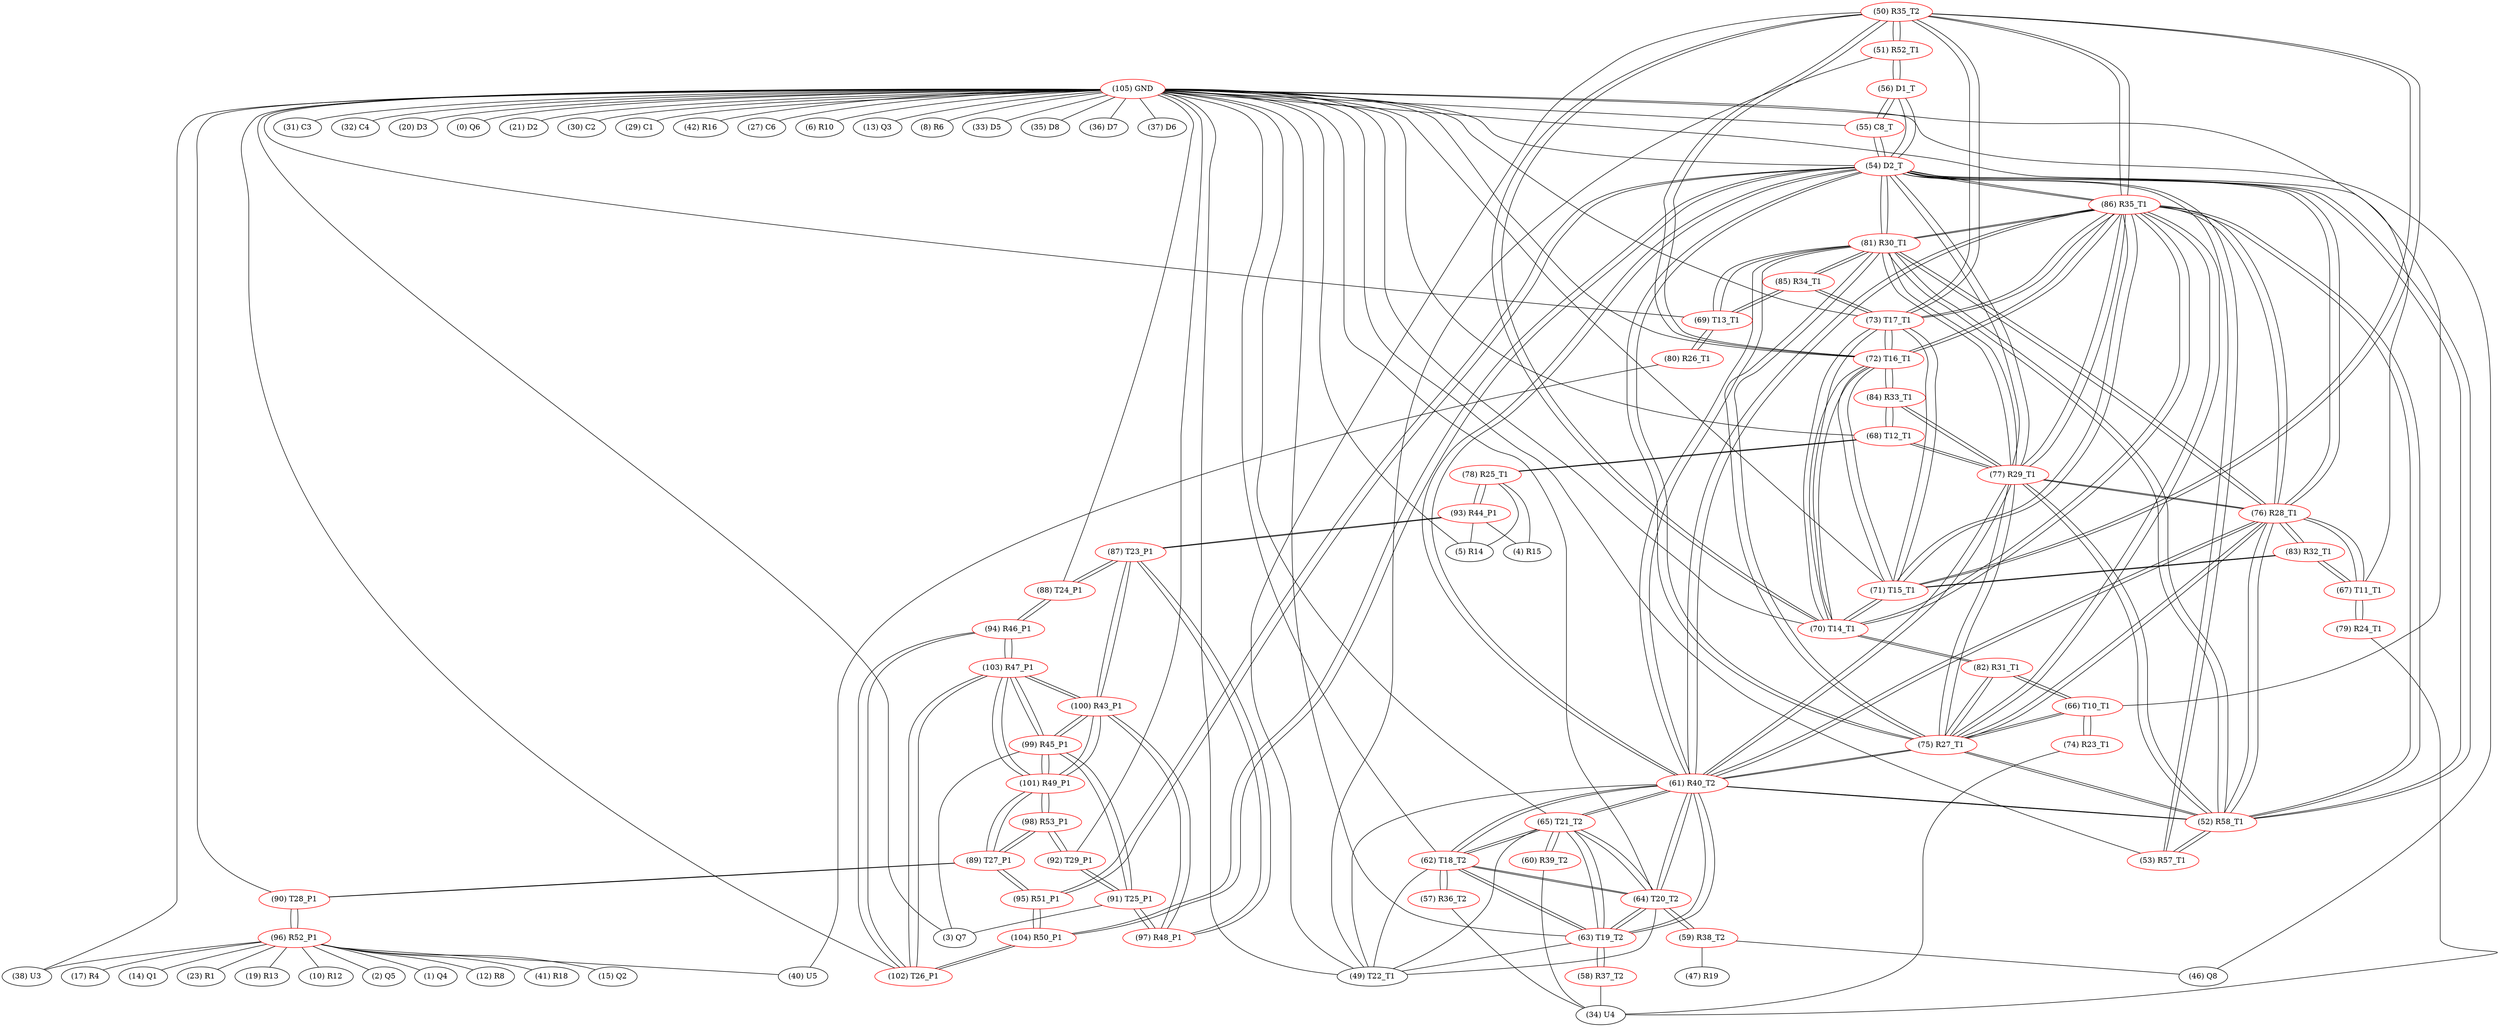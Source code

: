 graph {
	50 [label="(50) R35_T2" color=red]
	51 [label="(51) R52_T1"]
	49 [label="(49) T22_T1"]
	70 [label="(70) T14_T1"]
	71 [label="(71) T15_T1"]
	73 [label="(73) T17_T1"]
	72 [label="(72) T16_T1"]
	86 [label="(86) R35_T1"]
	51 [label="(51) R52_T1" color=red]
	56 [label="(56) D1_T"]
	50 [label="(50) R35_T2"]
	49 [label="(49) T22_T1"]
	52 [label="(52) R58_T1" color=red]
	54 [label="(54) D2_T"]
	61 [label="(61) R40_T2"]
	75 [label="(75) R27_T1"]
	76 [label="(76) R28_T1"]
	77 [label="(77) R29_T1"]
	81 [label="(81) R30_T1"]
	86 [label="(86) R35_T1"]
	53 [label="(53) R57_T1"]
	53 [label="(53) R57_T1" color=red]
	54 [label="(54) D2_T"]
	52 [label="(52) R58_T1"]
	54 [label="(54) D2_T" color=red]
	52 [label="(52) R58_T1"]
	61 [label="(61) R40_T2"]
	75 [label="(75) R27_T1"]
	76 [label="(76) R28_T1"]
	77 [label="(77) R29_T1"]
	81 [label="(81) R30_T1"]
	86 [label="(86) R35_T1"]
	56 [label="(56) D1_T"]
	55 [label="(55) C8_T"]
	53 [label="(53) R57_T1"]
	95 [label="(95) R51_P1"]
	104 [label="(104) R50_P1"]
	55 [label="(55) C8_T" color=red]
	56 [label="(56) D1_T"]
	54 [label="(54) D2_T"]
	56 [label="(56) D1_T" color=red]
	54 [label="(54) D2_T"]
	55 [label="(55) C8_T"]
	51 [label="(51) R52_T1"]
	57 [label="(57) R36_T2" color=red]
	34 [label="(34) U4"]
	62 [label="(62) T18_T2"]
	58 [label="(58) R37_T2" color=red]
	34 [label="(34) U4"]
	63 [label="(63) T19_T2"]
	59 [label="(59) R38_T2" color=red]
	46 [label="(46) Q8"]
	47 [label="(47) R19"]
	64 [label="(64) T20_T2"]
	60 [label="(60) R39_T2" color=red]
	34 [label="(34) U4"]
	65 [label="(65) T21_T2"]
	61 [label="(61) R40_T2" color=red]
	54 [label="(54) D2_T"]
	52 [label="(52) R58_T1"]
	75 [label="(75) R27_T1"]
	76 [label="(76) R28_T1"]
	77 [label="(77) R29_T1"]
	81 [label="(81) R30_T1"]
	86 [label="(86) R35_T1"]
	64 [label="(64) T20_T2"]
	65 [label="(65) T21_T2"]
	63 [label="(63) T19_T2"]
	49 [label="(49) T22_T1"]
	62 [label="(62) T18_T2"]
	62 [label="(62) T18_T2" color=red]
	64 [label="(64) T20_T2"]
	65 [label="(65) T21_T2"]
	63 [label="(63) T19_T2"]
	61 [label="(61) R40_T2"]
	49 [label="(49) T22_T1"]
	57 [label="(57) R36_T2"]
	63 [label="(63) T19_T2" color=red]
	64 [label="(64) T20_T2"]
	65 [label="(65) T21_T2"]
	61 [label="(61) R40_T2"]
	49 [label="(49) T22_T1"]
	62 [label="(62) T18_T2"]
	58 [label="(58) R37_T2"]
	64 [label="(64) T20_T2" color=red]
	65 [label="(65) T21_T2"]
	63 [label="(63) T19_T2"]
	61 [label="(61) R40_T2"]
	49 [label="(49) T22_T1"]
	62 [label="(62) T18_T2"]
	59 [label="(59) R38_T2"]
	65 [label="(65) T21_T2" color=red]
	64 [label="(64) T20_T2"]
	63 [label="(63) T19_T2"]
	61 [label="(61) R40_T2"]
	49 [label="(49) T22_T1"]
	62 [label="(62) T18_T2"]
	60 [label="(60) R39_T2"]
	66 [label="(66) T10_T1" color=red]
	74 [label="(74) R23_T1"]
	82 [label="(82) R31_T1"]
	75 [label="(75) R27_T1"]
	67 [label="(67) T11_T1" color=red]
	79 [label="(79) R24_T1"]
	83 [label="(83) R32_T1"]
	76 [label="(76) R28_T1"]
	68 [label="(68) T12_T1" color=red]
	84 [label="(84) R33_T1"]
	77 [label="(77) R29_T1"]
	78 [label="(78) R25_T1"]
	69 [label="(69) T13_T1" color=red]
	85 [label="(85) R34_T1"]
	81 [label="(81) R30_T1"]
	80 [label="(80) R26_T1"]
	70 [label="(70) T14_T1" color=red]
	71 [label="(71) T15_T1"]
	73 [label="(73) T17_T1"]
	72 [label="(72) T16_T1"]
	86 [label="(86) R35_T1"]
	50 [label="(50) R35_T2"]
	82 [label="(82) R31_T1"]
	71 [label="(71) T15_T1" color=red]
	70 [label="(70) T14_T1"]
	73 [label="(73) T17_T1"]
	72 [label="(72) T16_T1"]
	86 [label="(86) R35_T1"]
	50 [label="(50) R35_T2"]
	83 [label="(83) R32_T1"]
	72 [label="(72) T16_T1" color=red]
	70 [label="(70) T14_T1"]
	71 [label="(71) T15_T1"]
	73 [label="(73) T17_T1"]
	86 [label="(86) R35_T1"]
	50 [label="(50) R35_T2"]
	84 [label="(84) R33_T1"]
	73 [label="(73) T17_T1" color=red]
	70 [label="(70) T14_T1"]
	71 [label="(71) T15_T1"]
	72 [label="(72) T16_T1"]
	86 [label="(86) R35_T1"]
	50 [label="(50) R35_T2"]
	85 [label="(85) R34_T1"]
	74 [label="(74) R23_T1" color=red]
	34 [label="(34) U4"]
	66 [label="(66) T10_T1"]
	75 [label="(75) R27_T1" color=red]
	54 [label="(54) D2_T"]
	52 [label="(52) R58_T1"]
	61 [label="(61) R40_T2"]
	76 [label="(76) R28_T1"]
	77 [label="(77) R29_T1"]
	81 [label="(81) R30_T1"]
	86 [label="(86) R35_T1"]
	82 [label="(82) R31_T1"]
	66 [label="(66) T10_T1"]
	76 [label="(76) R28_T1" color=red]
	54 [label="(54) D2_T"]
	52 [label="(52) R58_T1"]
	61 [label="(61) R40_T2"]
	75 [label="(75) R27_T1"]
	77 [label="(77) R29_T1"]
	81 [label="(81) R30_T1"]
	86 [label="(86) R35_T1"]
	83 [label="(83) R32_T1"]
	67 [label="(67) T11_T1"]
	77 [label="(77) R29_T1" color=red]
	54 [label="(54) D2_T"]
	52 [label="(52) R58_T1"]
	61 [label="(61) R40_T2"]
	75 [label="(75) R27_T1"]
	76 [label="(76) R28_T1"]
	81 [label="(81) R30_T1"]
	86 [label="(86) R35_T1"]
	84 [label="(84) R33_T1"]
	68 [label="(68) T12_T1"]
	78 [label="(78) R25_T1" color=red]
	93 [label="(93) R44_P1"]
	4 [label="(4) R15"]
	5 [label="(5) R14"]
	68 [label="(68) T12_T1"]
	79 [label="(79) R24_T1" color=red]
	34 [label="(34) U4"]
	67 [label="(67) T11_T1"]
	80 [label="(80) R26_T1" color=red]
	40 [label="(40) U5"]
	69 [label="(69) T13_T1"]
	81 [label="(81) R30_T1" color=red]
	54 [label="(54) D2_T"]
	52 [label="(52) R58_T1"]
	61 [label="(61) R40_T2"]
	75 [label="(75) R27_T1"]
	76 [label="(76) R28_T1"]
	77 [label="(77) R29_T1"]
	86 [label="(86) R35_T1"]
	69 [label="(69) T13_T1"]
	85 [label="(85) R34_T1"]
	82 [label="(82) R31_T1" color=red]
	75 [label="(75) R27_T1"]
	66 [label="(66) T10_T1"]
	70 [label="(70) T14_T1"]
	83 [label="(83) R32_T1" color=red]
	71 [label="(71) T15_T1"]
	67 [label="(67) T11_T1"]
	76 [label="(76) R28_T1"]
	84 [label="(84) R33_T1" color=red]
	72 [label="(72) T16_T1"]
	77 [label="(77) R29_T1"]
	68 [label="(68) T12_T1"]
	85 [label="(85) R34_T1" color=red]
	73 [label="(73) T17_T1"]
	69 [label="(69) T13_T1"]
	81 [label="(81) R30_T1"]
	86 [label="(86) R35_T1" color=red]
	54 [label="(54) D2_T"]
	52 [label="(52) R58_T1"]
	61 [label="(61) R40_T2"]
	75 [label="(75) R27_T1"]
	76 [label="(76) R28_T1"]
	77 [label="(77) R29_T1"]
	81 [label="(81) R30_T1"]
	70 [label="(70) T14_T1"]
	71 [label="(71) T15_T1"]
	73 [label="(73) T17_T1"]
	72 [label="(72) T16_T1"]
	50 [label="(50) R35_T2"]
	87 [label="(87) T23_P1" color=red]
	97 [label="(97) R48_P1"]
	100 [label="(100) R43_P1"]
	88 [label="(88) T24_P1"]
	93 [label="(93) R44_P1"]
	88 [label="(88) T24_P1" color=red]
	94 [label="(94) R46_P1"]
	87 [label="(87) T23_P1"]
	89 [label="(89) T27_P1" color=red]
	95 [label="(95) R51_P1"]
	90 [label="(90) T28_P1"]
	98 [label="(98) R53_P1"]
	101 [label="(101) R49_P1"]
	90 [label="(90) T28_P1" color=red]
	96 [label="(96) R52_P1"]
	89 [label="(89) T27_P1"]
	91 [label="(91) T25_P1" color=red]
	92 [label="(92) T29_P1"]
	97 [label="(97) R48_P1"]
	99 [label="(99) R45_P1"]
	3 [label="(3) Q7"]
	92 [label="(92) T29_P1" color=red]
	91 [label="(91) T25_P1"]
	98 [label="(98) R53_P1"]
	93 [label="(93) R44_P1" color=red]
	4 [label="(4) R15"]
	5 [label="(5) R14"]
	78 [label="(78) R25_T1"]
	87 [label="(87) T23_P1"]
	94 [label="(94) R46_P1" color=red]
	102 [label="(102) T26_P1"]
	103 [label="(103) R47_P1"]
	88 [label="(88) T24_P1"]
	95 [label="(95) R51_P1" color=red]
	89 [label="(89) T27_P1"]
	104 [label="(104) R50_P1"]
	54 [label="(54) D2_T"]
	96 [label="(96) R52_P1" color=red]
	2 [label="(2) Q5"]
	1 [label="(1) Q4"]
	12 [label="(12) R8"]
	41 [label="(41) R18"]
	40 [label="(40) U5"]
	38 [label="(38) U3"]
	15 [label="(15) Q2"]
	17 [label="(17) R4"]
	14 [label="(14) Q1"]
	23 [label="(23) R1"]
	19 [label="(19) R13"]
	10 [label="(10) R12"]
	90 [label="(90) T28_P1"]
	97 [label="(97) R48_P1" color=red]
	91 [label="(91) T25_P1"]
	87 [label="(87) T23_P1"]
	100 [label="(100) R43_P1"]
	98 [label="(98) R53_P1" color=red]
	92 [label="(92) T29_P1"]
	89 [label="(89) T27_P1"]
	101 [label="(101) R49_P1"]
	99 [label="(99) R45_P1" color=red]
	103 [label="(103) R47_P1"]
	100 [label="(100) R43_P1"]
	101 [label="(101) R49_P1"]
	91 [label="(91) T25_P1"]
	3 [label="(3) Q7"]
	100 [label="(100) R43_P1" color=red]
	97 [label="(97) R48_P1"]
	87 [label="(87) T23_P1"]
	103 [label="(103) R47_P1"]
	99 [label="(99) R45_P1"]
	101 [label="(101) R49_P1"]
	101 [label="(101) R49_P1" color=red]
	103 [label="(103) R47_P1"]
	99 [label="(99) R45_P1"]
	100 [label="(100) R43_P1"]
	89 [label="(89) T27_P1"]
	98 [label="(98) R53_P1"]
	102 [label="(102) T26_P1" color=red]
	104 [label="(104) R50_P1"]
	94 [label="(94) R46_P1"]
	103 [label="(103) R47_P1"]
	103 [label="(103) R47_P1" color=red]
	99 [label="(99) R45_P1"]
	100 [label="(100) R43_P1"]
	101 [label="(101) R49_P1"]
	102 [label="(102) T26_P1"]
	94 [label="(94) R46_P1"]
	104 [label="(104) R50_P1" color=red]
	102 [label="(102) T26_P1"]
	95 [label="(95) R51_P1"]
	54 [label="(54) D2_T"]
	105 [label="(105) GND" color=red]
	31 [label="(31) C3"]
	32 [label="(32) C4"]
	20 [label="(20) D3"]
	0 [label="(0) Q6"]
	21 [label="(21) D2"]
	30 [label="(30) C2"]
	38 [label="(38) U3"]
	29 [label="(29) C1"]
	42 [label="(42) R16"]
	27 [label="(27) C6"]
	6 [label="(6) R10"]
	5 [label="(5) R14"]
	3 [label="(3) Q7"]
	13 [label="(13) Q3"]
	8 [label="(8) R6"]
	33 [label="(33) D5"]
	35 [label="(35) D8"]
	46 [label="(46) Q8"]
	36 [label="(36) D7"]
	37 [label="(37) D6"]
	66 [label="(66) T10_T1"]
	67 [label="(67) T11_T1"]
	68 [label="(68) T12_T1"]
	69 [label="(69) T13_T1"]
	64 [label="(64) T20_T2"]
	70 [label="(70) T14_T1"]
	71 [label="(71) T15_T1"]
	62 [label="(62) T18_T2"]
	65 [label="(65) T21_T2"]
	63 [label="(63) T19_T2"]
	55 [label="(55) C8_T"]
	72 [label="(72) T16_T1"]
	73 [label="(73) T17_T1"]
	54 [label="(54) D2_T"]
	49 [label="(49) T22_T1"]
	53 [label="(53) R57_T1"]
	102 [label="(102) T26_P1"]
	88 [label="(88) T24_P1"]
	92 [label="(92) T29_P1"]
	90 [label="(90) T28_P1"]
	50 -- 51
	50 -- 49
	50 -- 70
	50 -- 71
	50 -- 73
	50 -- 72
	50 -- 86
	51 -- 56
	51 -- 50
	51 -- 49
	52 -- 54
	52 -- 61
	52 -- 75
	52 -- 76
	52 -- 77
	52 -- 81
	52 -- 86
	52 -- 53
	53 -- 54
	53 -- 52
	54 -- 52
	54 -- 61
	54 -- 75
	54 -- 76
	54 -- 77
	54 -- 81
	54 -- 86
	54 -- 56
	54 -- 55
	54 -- 53
	54 -- 95
	54 -- 104
	55 -- 56
	55 -- 54
	56 -- 54
	56 -- 55
	56 -- 51
	57 -- 34
	57 -- 62
	58 -- 34
	58 -- 63
	59 -- 46
	59 -- 47
	59 -- 64
	60 -- 34
	60 -- 65
	61 -- 54
	61 -- 52
	61 -- 75
	61 -- 76
	61 -- 77
	61 -- 81
	61 -- 86
	61 -- 64
	61 -- 65
	61 -- 63
	61 -- 49
	61 -- 62
	62 -- 64
	62 -- 65
	62 -- 63
	62 -- 61
	62 -- 49
	62 -- 57
	63 -- 64
	63 -- 65
	63 -- 61
	63 -- 49
	63 -- 62
	63 -- 58
	64 -- 65
	64 -- 63
	64 -- 61
	64 -- 49
	64 -- 62
	64 -- 59
	65 -- 64
	65 -- 63
	65 -- 61
	65 -- 49
	65 -- 62
	65 -- 60
	66 -- 74
	66 -- 82
	66 -- 75
	67 -- 79
	67 -- 83
	67 -- 76
	68 -- 84
	68 -- 77
	68 -- 78
	69 -- 85
	69 -- 81
	69 -- 80
	70 -- 71
	70 -- 73
	70 -- 72
	70 -- 86
	70 -- 50
	70 -- 82
	71 -- 70
	71 -- 73
	71 -- 72
	71 -- 86
	71 -- 50
	71 -- 83
	72 -- 70
	72 -- 71
	72 -- 73
	72 -- 86
	72 -- 50
	72 -- 84
	73 -- 70
	73 -- 71
	73 -- 72
	73 -- 86
	73 -- 50
	73 -- 85
	74 -- 34
	74 -- 66
	75 -- 54
	75 -- 52
	75 -- 61
	75 -- 76
	75 -- 77
	75 -- 81
	75 -- 86
	75 -- 82
	75 -- 66
	76 -- 54
	76 -- 52
	76 -- 61
	76 -- 75
	76 -- 77
	76 -- 81
	76 -- 86
	76 -- 83
	76 -- 67
	77 -- 54
	77 -- 52
	77 -- 61
	77 -- 75
	77 -- 76
	77 -- 81
	77 -- 86
	77 -- 84
	77 -- 68
	78 -- 93
	78 -- 4
	78 -- 5
	78 -- 68
	79 -- 34
	79 -- 67
	80 -- 40
	80 -- 69
	81 -- 54
	81 -- 52
	81 -- 61
	81 -- 75
	81 -- 76
	81 -- 77
	81 -- 86
	81 -- 69
	81 -- 85
	82 -- 75
	82 -- 66
	82 -- 70
	83 -- 71
	83 -- 67
	83 -- 76
	84 -- 72
	84 -- 77
	84 -- 68
	85 -- 73
	85 -- 69
	85 -- 81
	86 -- 54
	86 -- 52
	86 -- 61
	86 -- 75
	86 -- 76
	86 -- 77
	86 -- 81
	86 -- 70
	86 -- 71
	86 -- 73
	86 -- 72
	86 -- 50
	87 -- 97
	87 -- 100
	87 -- 88
	87 -- 93
	88 -- 94
	88 -- 87
	89 -- 95
	89 -- 90
	89 -- 98
	89 -- 101
	90 -- 96
	90 -- 89
	91 -- 92
	91 -- 97
	91 -- 99
	91 -- 3
	92 -- 91
	92 -- 98
	93 -- 4
	93 -- 5
	93 -- 78
	93 -- 87
	94 -- 102
	94 -- 103
	94 -- 88
	95 -- 89
	95 -- 104
	95 -- 54
	96 -- 2
	96 -- 1
	96 -- 12
	96 -- 41
	96 -- 40
	96 -- 38
	96 -- 15
	96 -- 17
	96 -- 14
	96 -- 23
	96 -- 19
	96 -- 10
	96 -- 90
	97 -- 91
	97 -- 87
	97 -- 100
	98 -- 92
	98 -- 89
	98 -- 101
	99 -- 103
	99 -- 100
	99 -- 101
	99 -- 91
	99 -- 3
	100 -- 97
	100 -- 87
	100 -- 103
	100 -- 99
	100 -- 101
	101 -- 103
	101 -- 99
	101 -- 100
	101 -- 89
	101 -- 98
	102 -- 104
	102 -- 94
	102 -- 103
	103 -- 99
	103 -- 100
	103 -- 101
	103 -- 102
	103 -- 94
	104 -- 102
	104 -- 95
	104 -- 54
	105 -- 31
	105 -- 32
	105 -- 20
	105 -- 0
	105 -- 21
	105 -- 30
	105 -- 38
	105 -- 29
	105 -- 42
	105 -- 27
	105 -- 6
	105 -- 5
	105 -- 3
	105 -- 13
	105 -- 8
	105 -- 33
	105 -- 35
	105 -- 46
	105 -- 36
	105 -- 37
	105 -- 66
	105 -- 67
	105 -- 68
	105 -- 69
	105 -- 64
	105 -- 70
	105 -- 71
	105 -- 62
	105 -- 65
	105 -- 63
	105 -- 55
	105 -- 72
	105 -- 73
	105 -- 54
	105 -- 49
	105 -- 53
	105 -- 102
	105 -- 88
	105 -- 92
	105 -- 90
}